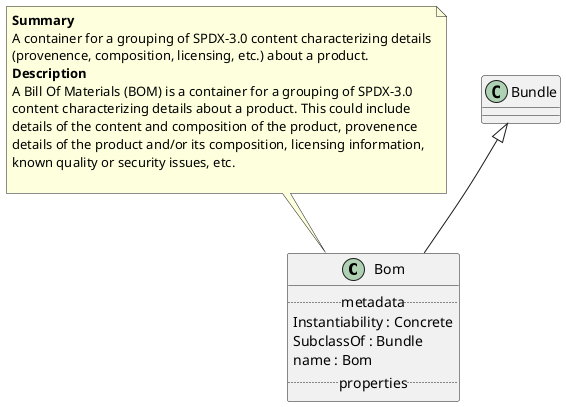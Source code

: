 @startuml
class Bom {
.. metadata ..
    Instantiability : Concrete
    SubclassOf : Bundle
    name : Bom
.. properties ..
}
note top of Bom
<b>Summary</b>
A container for a grouping of SPDX-3.0 content characterizing details
(provenence, composition, licensing, etc.) about a product.
<b>Description</b>
A Bill Of Materials (BOM) is a container for a grouping of SPDX-3.0
content characterizing details about a product. This could include
details of the content and composition of the product, provenence
details of the product and/or its composition, licensing information,
known quality or security issues, etc.

end note
"Bundle" <|-- "Bom"
@enduml
